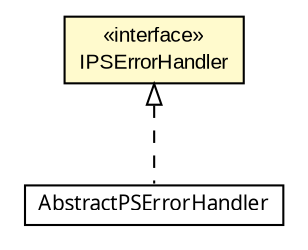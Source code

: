 #!/usr/local/bin/dot
#
# Class diagram 
# Generated by UMLGraph version 5.1 (http://www.umlgraph.org/)
#

digraph G {
	edge [fontname="arial",fontsize=10,labelfontname="arial",labelfontsize=10];
	node [fontname="arial",fontsize=10,shape=plaintext];
	nodesep=0.25;
	ranksep=0.5;
	// com.helger.schematron.pure.errorhandler.IPSErrorHandler
	c5857 [label=<<table title="com.helger.schematron.pure.errorhandler.IPSErrorHandler" border="0" cellborder="1" cellspacing="0" cellpadding="2" port="p" bgcolor="lemonChiffon" href="./IPSErrorHandler.html">
		<tr><td><table border="0" cellspacing="0" cellpadding="1">
<tr><td align="center" balign="center"> &#171;interface&#187; </td></tr>
<tr><td align="center" balign="center"> IPSErrorHandler </td></tr>
		</table></td></tr>
		</table>>, fontname="arial", fontcolor="black", fontsize=10.0];
	// com.helger.schematron.pure.errorhandler.AbstractPSErrorHandler
	c5860 [label=<<table title="com.helger.schematron.pure.errorhandler.AbstractPSErrorHandler" border="0" cellborder="1" cellspacing="0" cellpadding="2" port="p" href="./AbstractPSErrorHandler.html">
		<tr><td><table border="0" cellspacing="0" cellpadding="1">
<tr><td align="center" balign="center"><font face="ariali"> AbstractPSErrorHandler </font></td></tr>
		</table></td></tr>
		</table>>, fontname="arial", fontcolor="black", fontsize=10.0];
	//com.helger.schematron.pure.errorhandler.AbstractPSErrorHandler implements com.helger.schematron.pure.errorhandler.IPSErrorHandler
	c5857:p -> c5860:p [dir=back,arrowtail=empty,style=dashed];
}

